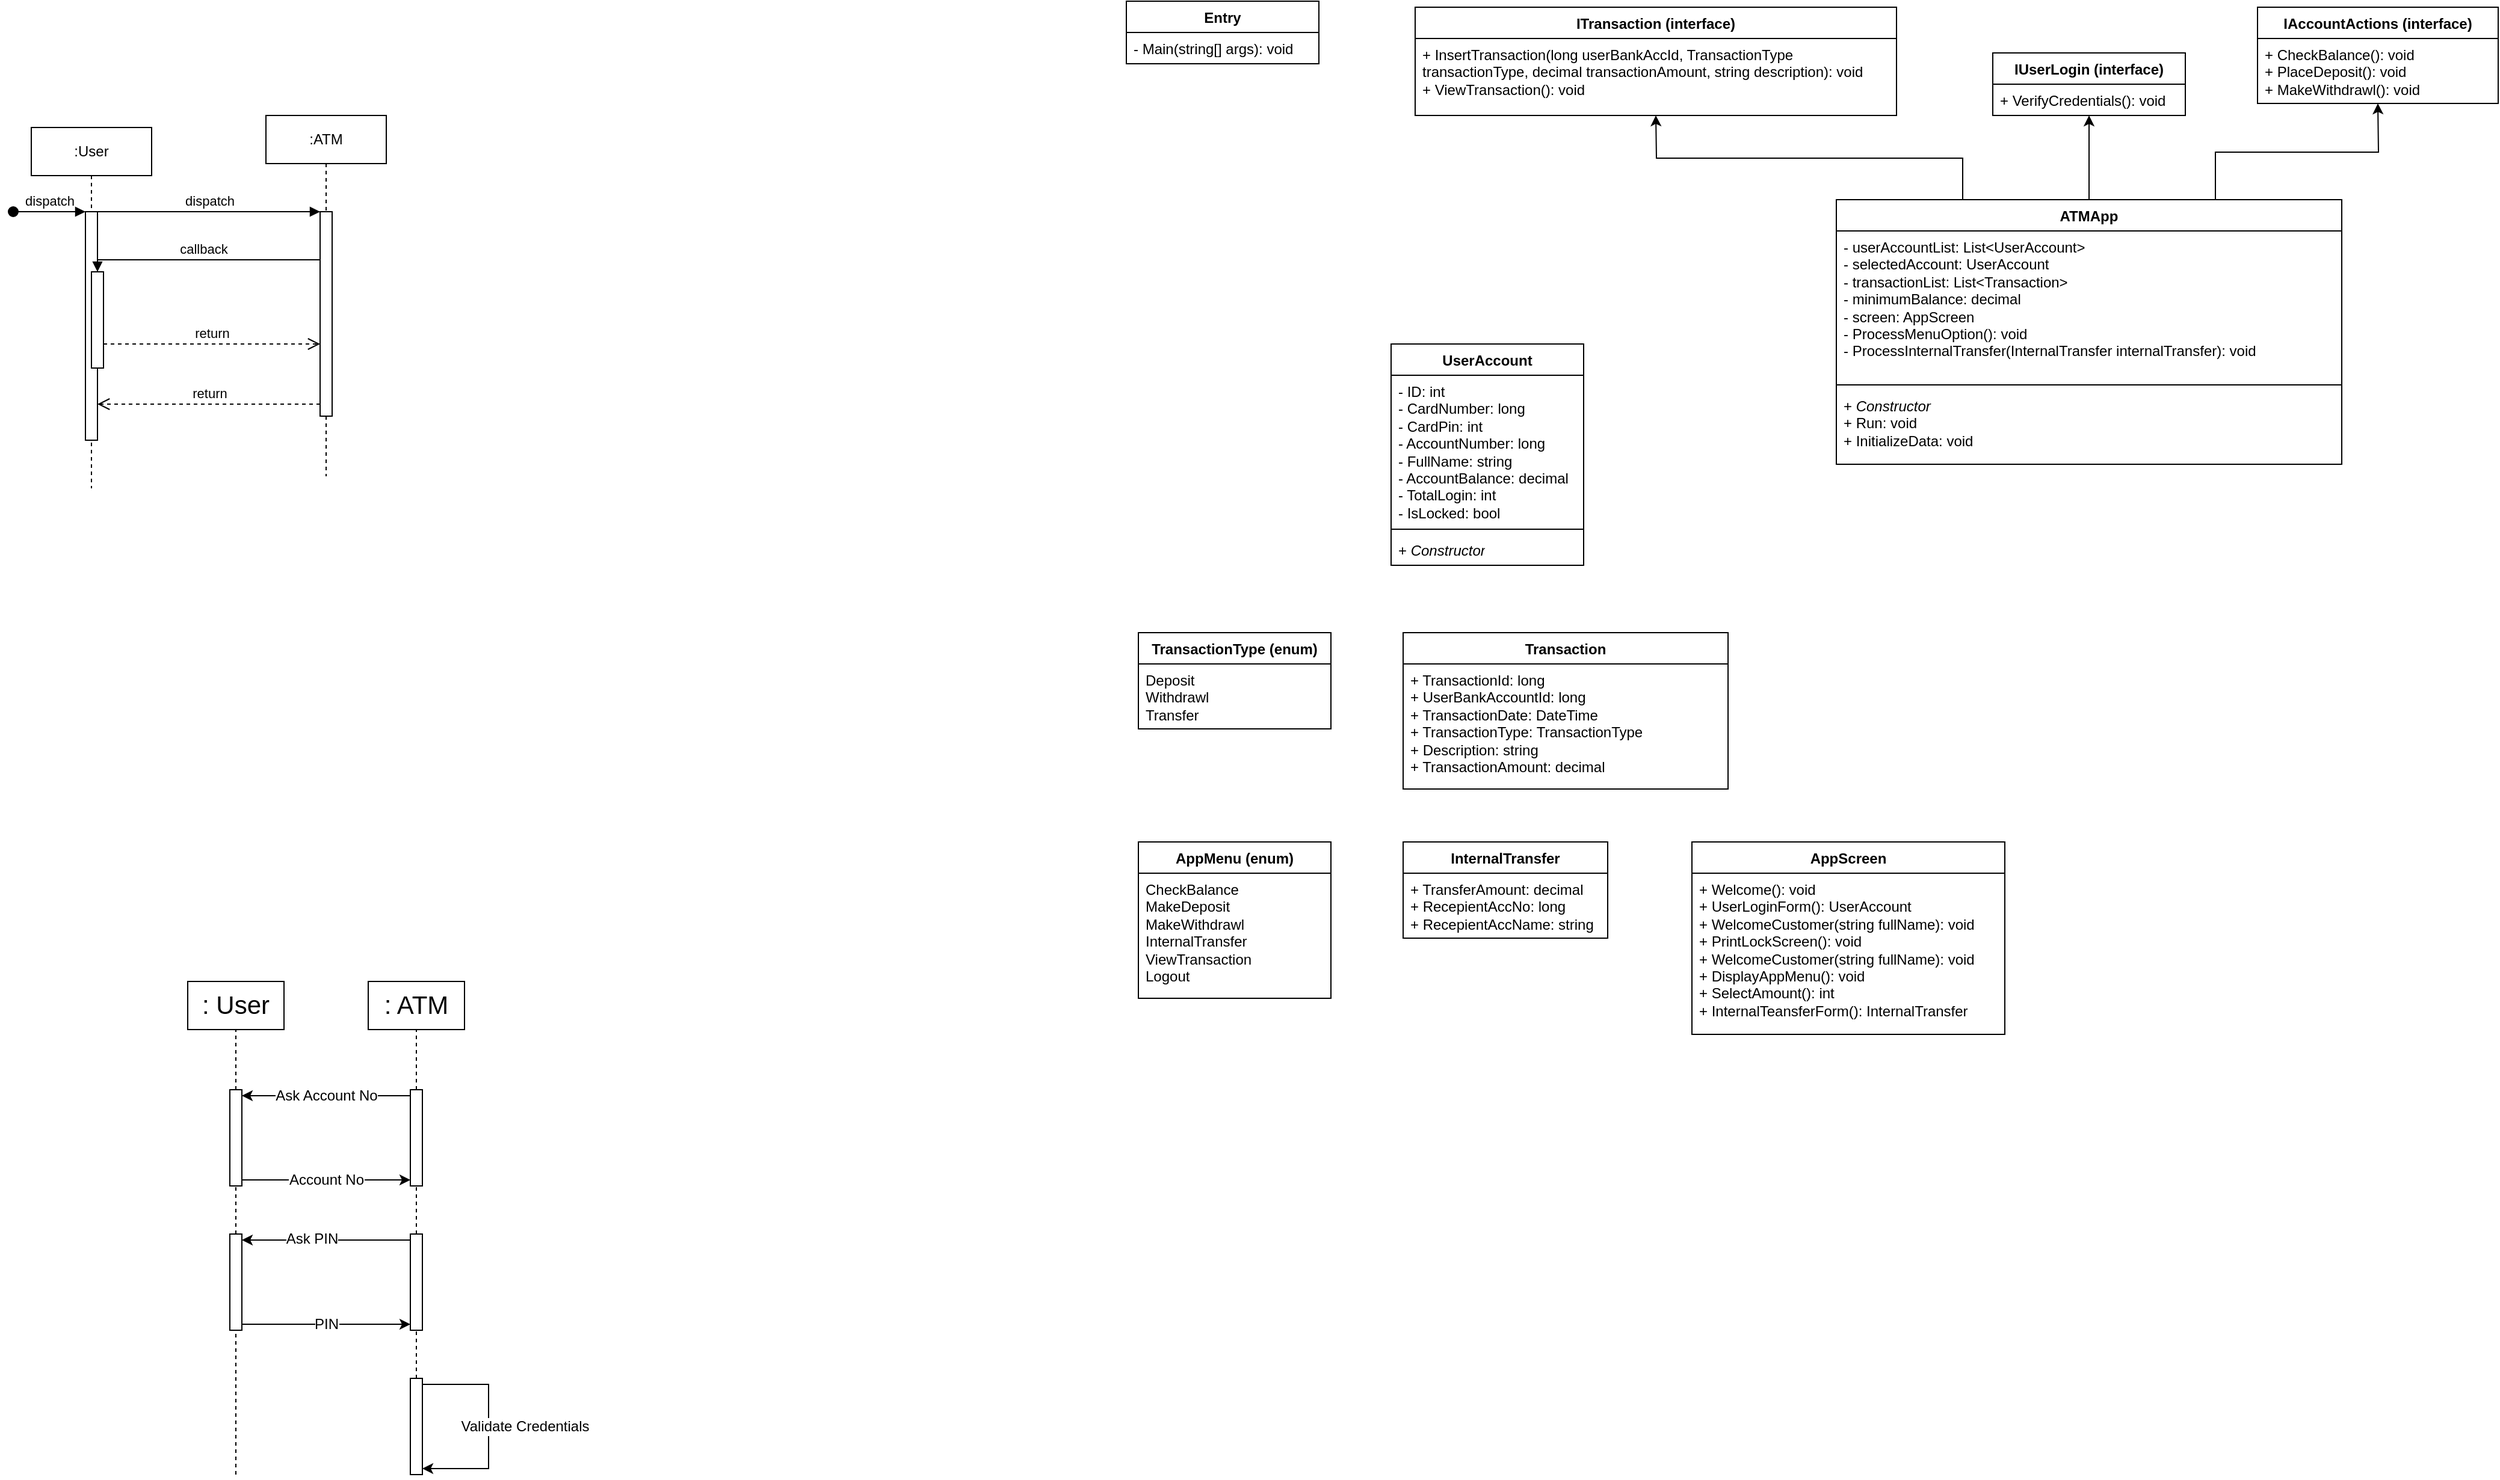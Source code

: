<mxfile version="22.1.7" type="github">
  <diagram name="Page-1" id="2YBvvXClWsGukQMizWep">
    <mxGraphModel dx="1113" dy="1832" grid="1" gridSize="10" guides="1" tooltips="1" connect="1" arrows="1" fold="1" page="1" pageScale="1" pageWidth="1920" pageHeight="1200" math="0" shadow="0">
      <root>
        <mxCell id="0" />
        <mxCell id="1" parent="0" />
        <mxCell id="aM9ryv3xv72pqoxQDRHE-1" value=":User" style="shape=umlLifeline;perimeter=lifelinePerimeter;whiteSpace=wrap;html=1;container=0;dropTarget=0;collapsible=0;recursiveResize=0;outlineConnect=0;portConstraint=eastwest;newEdgeStyle={&quot;edgeStyle&quot;:&quot;elbowEdgeStyle&quot;,&quot;elbow&quot;:&quot;vertical&quot;,&quot;curved&quot;:0,&quot;rounded&quot;:0};" parent="1" vertex="1">
          <mxGeometry x="130" y="80" width="100" height="300" as="geometry" />
        </mxCell>
        <mxCell id="aM9ryv3xv72pqoxQDRHE-2" value="" style="html=1;points=[];perimeter=orthogonalPerimeter;outlineConnect=0;targetShapes=umlLifeline;portConstraint=eastwest;newEdgeStyle={&quot;edgeStyle&quot;:&quot;elbowEdgeStyle&quot;,&quot;elbow&quot;:&quot;vertical&quot;,&quot;curved&quot;:0,&quot;rounded&quot;:0};" parent="aM9ryv3xv72pqoxQDRHE-1" vertex="1">
          <mxGeometry x="45" y="70" width="10" height="190" as="geometry" />
        </mxCell>
        <mxCell id="aM9ryv3xv72pqoxQDRHE-3" value="dispatch" style="html=1;verticalAlign=bottom;startArrow=oval;endArrow=block;startSize=8;edgeStyle=elbowEdgeStyle;elbow=vertical;curved=0;rounded=0;" parent="aM9ryv3xv72pqoxQDRHE-1" target="aM9ryv3xv72pqoxQDRHE-2" edge="1">
          <mxGeometry relative="1" as="geometry">
            <mxPoint x="-15" y="70" as="sourcePoint" />
          </mxGeometry>
        </mxCell>
        <mxCell id="aM9ryv3xv72pqoxQDRHE-4" value="" style="html=1;points=[];perimeter=orthogonalPerimeter;outlineConnect=0;targetShapes=umlLifeline;portConstraint=eastwest;newEdgeStyle={&quot;edgeStyle&quot;:&quot;elbowEdgeStyle&quot;,&quot;elbow&quot;:&quot;vertical&quot;,&quot;curved&quot;:0,&quot;rounded&quot;:0};" parent="aM9ryv3xv72pqoxQDRHE-1" vertex="1">
          <mxGeometry x="50" y="120" width="10" height="80" as="geometry" />
        </mxCell>
        <mxCell id="aM9ryv3xv72pqoxQDRHE-5" value=":ATM" style="shape=umlLifeline;perimeter=lifelinePerimeter;whiteSpace=wrap;html=1;container=0;dropTarget=0;collapsible=0;recursiveResize=0;outlineConnect=0;portConstraint=eastwest;newEdgeStyle={&quot;edgeStyle&quot;:&quot;elbowEdgeStyle&quot;,&quot;elbow&quot;:&quot;vertical&quot;,&quot;curved&quot;:0,&quot;rounded&quot;:0};" parent="1" vertex="1">
          <mxGeometry x="325" y="70" width="100" height="300" as="geometry" />
        </mxCell>
        <mxCell id="aM9ryv3xv72pqoxQDRHE-6" value="" style="html=1;points=[];perimeter=orthogonalPerimeter;outlineConnect=0;targetShapes=umlLifeline;portConstraint=eastwest;newEdgeStyle={&quot;edgeStyle&quot;:&quot;elbowEdgeStyle&quot;,&quot;elbow&quot;:&quot;vertical&quot;,&quot;curved&quot;:0,&quot;rounded&quot;:0};" parent="aM9ryv3xv72pqoxQDRHE-5" vertex="1">
          <mxGeometry x="45" y="80" width="10" height="170" as="geometry" />
        </mxCell>
        <mxCell id="aM9ryv3xv72pqoxQDRHE-7" value="dispatch" style="html=1;verticalAlign=bottom;endArrow=block;edgeStyle=elbowEdgeStyle;elbow=vertical;curved=0;rounded=0;" parent="1" source="aM9ryv3xv72pqoxQDRHE-2" target="aM9ryv3xv72pqoxQDRHE-6" edge="1">
          <mxGeometry relative="1" as="geometry">
            <mxPoint x="300" y="160" as="sourcePoint" />
            <Array as="points">
              <mxPoint x="285" y="150" />
            </Array>
          </mxGeometry>
        </mxCell>
        <mxCell id="aM9ryv3xv72pqoxQDRHE-8" value="return" style="html=1;verticalAlign=bottom;endArrow=open;dashed=1;endSize=8;edgeStyle=elbowEdgeStyle;elbow=vertical;curved=0;rounded=0;" parent="1" source="aM9ryv3xv72pqoxQDRHE-6" target="aM9ryv3xv72pqoxQDRHE-2" edge="1">
          <mxGeometry relative="1" as="geometry">
            <mxPoint x="300" y="235" as="targetPoint" />
            <Array as="points">
              <mxPoint x="295" y="310" />
            </Array>
          </mxGeometry>
        </mxCell>
        <mxCell id="aM9ryv3xv72pqoxQDRHE-9" value="callback" style="html=1;verticalAlign=bottom;endArrow=block;edgeStyle=elbowEdgeStyle;elbow=vertical;curved=0;rounded=0;" parent="1" source="aM9ryv3xv72pqoxQDRHE-6" target="aM9ryv3xv72pqoxQDRHE-4" edge="1">
          <mxGeometry relative="1" as="geometry">
            <mxPoint x="280" y="190" as="sourcePoint" />
            <Array as="points">
              <mxPoint x="295" y="190" />
            </Array>
          </mxGeometry>
        </mxCell>
        <mxCell id="aM9ryv3xv72pqoxQDRHE-10" value="return" style="html=1;verticalAlign=bottom;endArrow=open;dashed=1;endSize=8;edgeStyle=elbowEdgeStyle;elbow=vertical;curved=0;rounded=0;" parent="1" source="aM9ryv3xv72pqoxQDRHE-4" target="aM9ryv3xv72pqoxQDRHE-6" edge="1">
          <mxGeometry relative="1" as="geometry">
            <mxPoint x="280" y="265" as="targetPoint" />
            <Array as="points">
              <mxPoint x="285" y="260" />
            </Array>
          </mxGeometry>
        </mxCell>
        <mxCell id="U57fq8wvgd2mhxvVPJDV-18" value="TransactionType (enum)" style="swimlane;fontStyle=1;align=center;verticalAlign=top;childLayout=stackLayout;horizontal=1;startSize=26;horizontalStack=0;resizeParent=1;resizeParentMax=0;resizeLast=0;collapsible=1;marginBottom=0;whiteSpace=wrap;html=1;strokeColor=default;spacingLeft=4;spacingRight=4;fontFamily=Helvetica;fontSize=12;fontColor=default;fillColor=none;gradientColor=none;" parent="1" vertex="1">
          <mxGeometry x="1050" y="500" width="160" height="80" as="geometry" />
        </mxCell>
        <mxCell id="U57fq8wvgd2mhxvVPJDV-19" value="Deposit&lt;br&gt;Withdrawl&lt;br&gt;Transfer" style="text;strokeColor=none;fillColor=none;align=left;verticalAlign=top;spacingLeft=4;spacingRight=4;overflow=hidden;rotatable=0;points=[[0,0.5],[1,0.5]];portConstraint=eastwest;whiteSpace=wrap;html=1;fontSize=12;fontFamily=Helvetica;fontColor=default;" parent="U57fq8wvgd2mhxvVPJDV-18" vertex="1">
          <mxGeometry y="26" width="160" height="54" as="geometry" />
        </mxCell>
        <mxCell id="U57fq8wvgd2mhxvVPJDV-22" value="Transaction" style="swimlane;fontStyle=1;align=center;verticalAlign=top;childLayout=stackLayout;horizontal=1;startSize=26;horizontalStack=0;resizeParent=1;resizeParentMax=0;resizeLast=0;collapsible=1;marginBottom=0;whiteSpace=wrap;html=1;strokeColor=default;spacingLeft=4;spacingRight=4;fontFamily=Helvetica;fontSize=12;fontColor=default;fillColor=none;gradientColor=none;" parent="1" vertex="1">
          <mxGeometry x="1270" y="500" width="270" height="130" as="geometry" />
        </mxCell>
        <mxCell id="U57fq8wvgd2mhxvVPJDV-23" value="+ TransactionId: long&lt;br&gt;+ UserBankAccountId: long&lt;br&gt;+ TransactionDate: DateTime&lt;br&gt;+ TransactionType: TransactionType&lt;br&gt;+ Description: string&lt;br&gt;+ TransactionAmount: decimal" style="text;strokeColor=none;fillColor=none;align=left;verticalAlign=top;spacingLeft=4;spacingRight=4;overflow=hidden;rotatable=0;points=[[0,0.5],[1,0.5]];portConstraint=eastwest;whiteSpace=wrap;html=1;fontSize=12;fontFamily=Helvetica;fontColor=default;" parent="U57fq8wvgd2mhxvVPJDV-22" vertex="1">
          <mxGeometry y="26" width="270" height="104" as="geometry" />
        </mxCell>
        <mxCell id="U57fq8wvgd2mhxvVPJDV-26" value="IUserLogin (interface)" style="swimlane;fontStyle=1;align=center;verticalAlign=top;childLayout=stackLayout;horizontal=1;startSize=26;horizontalStack=0;resizeParent=1;resizeParentMax=0;resizeLast=0;collapsible=1;marginBottom=0;whiteSpace=wrap;html=1;strokeColor=default;spacingLeft=4;spacingRight=4;fontFamily=Helvetica;fontSize=12;fontColor=default;fillColor=none;gradientColor=none;" parent="1" vertex="1">
          <mxGeometry x="1760" y="18" width="160" height="52" as="geometry" />
        </mxCell>
        <mxCell id="U57fq8wvgd2mhxvVPJDV-27" value="+ VerifyCredentials(): void" style="text;strokeColor=none;fillColor=none;align=left;verticalAlign=top;spacingLeft=4;spacingRight=4;overflow=hidden;rotatable=0;points=[[0,0.5],[1,0.5]];portConstraint=eastwest;whiteSpace=wrap;html=1;fontSize=12;fontFamily=Helvetica;fontColor=default;" parent="U57fq8wvgd2mhxvVPJDV-26" vertex="1">
          <mxGeometry y="26" width="160" height="26" as="geometry" />
        </mxCell>
        <mxCell id="U57fq8wvgd2mhxvVPJDV-30" value="IAccountActions (interface)" style="swimlane;fontStyle=1;align=center;verticalAlign=top;childLayout=stackLayout;horizontal=1;startSize=26;horizontalStack=0;resizeParent=1;resizeParentMax=0;resizeLast=0;collapsible=1;marginBottom=0;whiteSpace=wrap;html=1;strokeColor=default;spacingLeft=4;spacingRight=4;fontFamily=Helvetica;fontSize=12;fontColor=default;fillColor=none;gradientColor=none;" parent="1" vertex="1">
          <mxGeometry x="1980" y="-20" width="200" height="80" as="geometry" />
        </mxCell>
        <mxCell id="U57fq8wvgd2mhxvVPJDV-31" value="+ CheckBalance(): void&lt;br&gt;+ PlaceDeposit(): void&lt;br&gt;+ MakeWithdrawl(): void" style="text;strokeColor=none;fillColor=none;align=left;verticalAlign=top;spacingLeft=4;spacingRight=4;overflow=hidden;rotatable=0;points=[[0,0.5],[1,0.5]];portConstraint=eastwest;whiteSpace=wrap;html=1;fontSize=12;fontFamily=Helvetica;fontColor=default;" parent="U57fq8wvgd2mhxvVPJDV-30" vertex="1">
          <mxGeometry y="26" width="200" height="54" as="geometry" />
        </mxCell>
        <mxCell id="U57fq8wvgd2mhxvVPJDV-34" value="ITransaction (interface)" style="swimlane;fontStyle=1;align=center;verticalAlign=top;childLayout=stackLayout;horizontal=1;startSize=26;horizontalStack=0;resizeParent=1;resizeParentMax=0;resizeLast=0;collapsible=1;marginBottom=0;whiteSpace=wrap;html=1;strokeColor=default;spacingLeft=4;spacingRight=4;fontFamily=Helvetica;fontSize=12;fontColor=default;fillColor=none;gradientColor=none;" parent="1" vertex="1">
          <mxGeometry x="1280" y="-20" width="400" height="90" as="geometry" />
        </mxCell>
        <mxCell id="U57fq8wvgd2mhxvVPJDV-35" value="+ InsertTransaction(long userBankAccId, TransactionType transactionType, decimal transactionAmount, string description): void&lt;br&gt;+ ViewTransaction(): void" style="text;strokeColor=none;fillColor=none;align=left;verticalAlign=top;spacingLeft=4;spacingRight=4;overflow=hidden;rotatable=0;points=[[0,0.5],[1,0.5]];portConstraint=eastwest;whiteSpace=wrap;html=1;fontSize=12;fontFamily=Helvetica;fontColor=default;" parent="U57fq8wvgd2mhxvVPJDV-34" vertex="1">
          <mxGeometry y="26" width="400" height="64" as="geometry" />
        </mxCell>
        <mxCell id="U57fq8wvgd2mhxvVPJDV-38" value="AppMenu (enum)" style="swimlane;fontStyle=1;align=center;verticalAlign=top;childLayout=stackLayout;horizontal=1;startSize=26;horizontalStack=0;resizeParent=1;resizeParentMax=0;resizeLast=0;collapsible=1;marginBottom=0;whiteSpace=wrap;html=1;strokeColor=default;spacingLeft=4;spacingRight=4;fontFamily=Helvetica;fontSize=12;fontColor=default;fillColor=none;gradientColor=none;" parent="1" vertex="1">
          <mxGeometry x="1050" y="674" width="160" height="130" as="geometry" />
        </mxCell>
        <mxCell id="U57fq8wvgd2mhxvVPJDV-39" value="CheckBalance&lt;br&gt;MakeDeposit&lt;br&gt;MakeWithdrawl&lt;br&gt;InternalTransfer&lt;br&gt;ViewTransaction&lt;br&gt;Logout" style="text;strokeColor=none;fillColor=none;align=left;verticalAlign=top;spacingLeft=4;spacingRight=4;overflow=hidden;rotatable=0;points=[[0,0.5],[1,0.5]];portConstraint=eastwest;whiteSpace=wrap;html=1;fontSize=12;fontFamily=Helvetica;fontColor=default;" parent="U57fq8wvgd2mhxvVPJDV-38" vertex="1">
          <mxGeometry y="26" width="160" height="104" as="geometry" />
        </mxCell>
        <mxCell id="U57fq8wvgd2mhxvVPJDV-42" value="InternalTransfer" style="swimlane;fontStyle=1;align=center;verticalAlign=top;childLayout=stackLayout;horizontal=1;startSize=26;horizontalStack=0;resizeParent=1;resizeParentMax=0;resizeLast=0;collapsible=1;marginBottom=0;whiteSpace=wrap;html=1;strokeColor=default;spacingLeft=4;spacingRight=4;fontFamily=Helvetica;fontSize=12;fontColor=default;fillColor=none;gradientColor=none;" parent="1" vertex="1">
          <mxGeometry x="1270" y="674" width="170" height="80" as="geometry" />
        </mxCell>
        <mxCell id="U57fq8wvgd2mhxvVPJDV-43" value="+ TransferAmount: decimal&lt;br&gt;+ RecepientAccNo: long&lt;br&gt;+ RecepientAccName: string" style="text;strokeColor=none;fillColor=none;align=left;verticalAlign=top;spacingLeft=4;spacingRight=4;overflow=hidden;rotatable=0;points=[[0,0.5],[1,0.5]];portConstraint=eastwest;whiteSpace=wrap;html=1;fontSize=12;fontFamily=Helvetica;fontColor=default;" parent="U57fq8wvgd2mhxvVPJDV-42" vertex="1">
          <mxGeometry y="26" width="170" height="54" as="geometry" />
        </mxCell>
        <mxCell id="U57fq8wvgd2mhxvVPJDV-46" value="AppScreen" style="swimlane;fontStyle=1;align=center;verticalAlign=top;childLayout=stackLayout;horizontal=1;startSize=26;horizontalStack=0;resizeParent=1;resizeParentMax=0;resizeLast=0;collapsible=1;marginBottom=0;whiteSpace=wrap;html=1;strokeColor=default;spacingLeft=4;spacingRight=4;fontFamily=Helvetica;fontSize=12;fontColor=default;fillColor=none;gradientColor=none;" parent="1" vertex="1">
          <mxGeometry x="1510" y="674" width="260" height="160" as="geometry" />
        </mxCell>
        <mxCell id="U57fq8wvgd2mhxvVPJDV-47" value="+ Welcome(): void&lt;br&gt;+ UserLoginForm(): UserAccount&lt;br&gt;+ WelcomeCustomer(string fullName): void&lt;br&gt;+ PrintLockScreen(): void&lt;br&gt;+ WelcomeCustomer(string fullName): void&lt;br&gt;+ DisplayAppMenu(): void&lt;br&gt;+ SelectAmount(): int&lt;br&gt;+ InternalTeansferForm(): InternalTransfer" style="text;strokeColor=none;fillColor=none;align=left;verticalAlign=top;spacingLeft=4;spacingRight=4;overflow=hidden;rotatable=0;points=[[0,0.5],[1,0.5]];portConstraint=eastwest;whiteSpace=wrap;html=1;fontSize=12;fontFamily=Helvetica;fontColor=default;" parent="U57fq8wvgd2mhxvVPJDV-46" vertex="1">
          <mxGeometry y="26" width="260" height="134" as="geometry" />
        </mxCell>
        <mxCell id="cAK2Y89clwcvveKw1akg-13" style="edgeStyle=orthogonalEdgeStyle;rounded=0;orthogonalLoop=1;jettySize=auto;html=1;exitX=0.25;exitY=0;exitDx=0;exitDy=0;fontFamily=Helvetica;fontSize=12;fontColor=default;" edge="1" parent="1" source="U57fq8wvgd2mhxvVPJDV-50">
          <mxGeometry relative="1" as="geometry">
            <mxPoint x="1480" y="70" as="targetPoint" />
          </mxGeometry>
        </mxCell>
        <mxCell id="cAK2Y89clwcvveKw1akg-14" style="edgeStyle=orthogonalEdgeStyle;rounded=0;orthogonalLoop=1;jettySize=auto;html=1;fontFamily=Helvetica;fontSize=12;fontColor=default;" edge="1" parent="1" source="U57fq8wvgd2mhxvVPJDV-50">
          <mxGeometry relative="1" as="geometry">
            <mxPoint x="1840" y="70" as="targetPoint" />
          </mxGeometry>
        </mxCell>
        <mxCell id="cAK2Y89clwcvveKw1akg-15" style="edgeStyle=orthogonalEdgeStyle;rounded=0;orthogonalLoop=1;jettySize=auto;html=1;exitX=0.75;exitY=0;exitDx=0;exitDy=0;fontFamily=Helvetica;fontSize=12;fontColor=default;" edge="1" parent="1" source="U57fq8wvgd2mhxvVPJDV-50">
          <mxGeometry relative="1" as="geometry">
            <mxPoint x="2080" y="60" as="targetPoint" />
          </mxGeometry>
        </mxCell>
        <mxCell id="U57fq8wvgd2mhxvVPJDV-50" value="ATMApp" style="swimlane;fontStyle=1;align=center;verticalAlign=top;childLayout=stackLayout;horizontal=1;startSize=26;horizontalStack=0;resizeParent=1;resizeParentMax=0;resizeLast=0;collapsible=1;marginBottom=0;whiteSpace=wrap;html=1;strokeColor=default;spacingLeft=4;spacingRight=4;fontFamily=Helvetica;fontSize=12;fontColor=default;fillColor=none;gradientColor=none;" parent="1" vertex="1">
          <mxGeometry x="1630" y="140" width="420" height="220" as="geometry" />
        </mxCell>
        <mxCell id="U57fq8wvgd2mhxvVPJDV-51" value="- userAccountList: List&amp;lt;UserAccount&amp;gt;&lt;br&gt;- selectedAccount: UserAccount&lt;br&gt;- transactionList: List&amp;lt;Transaction&amp;gt;&lt;br&gt;- minimumBalance: decimal&lt;br&gt;- screen: AppScreen&lt;br&gt;- ProcessMenuOption(): void&lt;br&gt;- ProcessInternalTransfer(InternalTransfer internalTransfer): void" style="text;strokeColor=none;fillColor=none;align=left;verticalAlign=top;spacingLeft=4;spacingRight=4;overflow=hidden;rotatable=0;points=[[0,0.5],[1,0.5]];portConstraint=eastwest;whiteSpace=wrap;html=1;fontSize=12;fontFamily=Helvetica;fontColor=default;" parent="U57fq8wvgd2mhxvVPJDV-50" vertex="1">
          <mxGeometry y="26" width="420" height="124" as="geometry" />
        </mxCell>
        <mxCell id="U57fq8wvgd2mhxvVPJDV-52" value="" style="line;strokeWidth=1;fillColor=none;align=left;verticalAlign=middle;spacingTop=-1;spacingLeft=3;spacingRight=3;rotatable=0;labelPosition=right;points=[];portConstraint=eastwest;strokeColor=inherit;fontFamily=Helvetica;fontSize=12;fontColor=default;html=1;" parent="U57fq8wvgd2mhxvVPJDV-50" vertex="1">
          <mxGeometry y="150" width="420" height="8" as="geometry" />
        </mxCell>
        <mxCell id="U57fq8wvgd2mhxvVPJDV-53" value="+ &lt;i&gt;Constructor&lt;br&gt;&lt;/i&gt;+ Run: void&lt;br&gt;+ InitializeData: void&lt;br&gt;&lt;br&gt;" style="text;strokeColor=none;fillColor=none;align=left;verticalAlign=top;spacingLeft=4;spacingRight=4;overflow=hidden;rotatable=0;points=[[0,0.5],[1,0.5]];portConstraint=eastwest;whiteSpace=wrap;html=1;fontSize=12;fontFamily=Helvetica;fontColor=default;" parent="U57fq8wvgd2mhxvVPJDV-50" vertex="1">
          <mxGeometry y="158" width="420" height="62" as="geometry" />
        </mxCell>
        <mxCell id="cAK2Y89clwcvveKw1akg-4" value="Entry" style="swimlane;fontStyle=1;align=center;verticalAlign=top;childLayout=stackLayout;horizontal=1;startSize=26;horizontalStack=0;resizeParent=1;resizeParentMax=0;resizeLast=0;collapsible=1;marginBottom=0;whiteSpace=wrap;html=1;strokeColor=default;spacingLeft=4;spacingRight=4;fontFamily=Helvetica;fontSize=12;fontColor=default;fillColor=none;gradientColor=none;" vertex="1" parent="1">
          <mxGeometry x="1040" y="-25" width="160" height="52" as="geometry" />
        </mxCell>
        <mxCell id="cAK2Y89clwcvveKw1akg-5" value="- Main(string[] args): void" style="text;strokeColor=none;fillColor=none;align=left;verticalAlign=top;spacingLeft=4;spacingRight=4;overflow=hidden;rotatable=0;points=[[0,0.5],[1,0.5]];portConstraint=eastwest;whiteSpace=wrap;html=1;fontSize=12;fontFamily=Helvetica;fontColor=default;" vertex="1" parent="cAK2Y89clwcvveKw1akg-4">
          <mxGeometry y="26" width="160" height="26" as="geometry" />
        </mxCell>
        <mxCell id="cAK2Y89clwcvveKw1akg-8" value="UserAccount" style="swimlane;fontStyle=1;align=center;verticalAlign=top;childLayout=stackLayout;horizontal=1;startSize=26;horizontalStack=0;resizeParent=1;resizeParentMax=0;resizeLast=0;collapsible=1;marginBottom=0;whiteSpace=wrap;html=1;strokeColor=default;spacingLeft=4;spacingRight=4;fontFamily=Helvetica;fontSize=12;fontColor=default;fillColor=none;gradientColor=none;" vertex="1" parent="1">
          <mxGeometry x="1260" y="260" width="160" height="184" as="geometry" />
        </mxCell>
        <mxCell id="cAK2Y89clwcvveKw1akg-9" value="- ID: int&lt;br data-darkreader-inline-border=&quot;&quot; style=&quot;border-color: var(--darkreader-border--border-color); --darkreader-inline-border: var(--darkreader-border--darkreader-border--border-color);&quot;&gt;- CardNumber: long&lt;br data-darkreader-inline-border=&quot;&quot; style=&quot;border-color: var(--darkreader-border--border-color); --darkreader-inline-border: var(--darkreader-border--darkreader-border--border-color);&quot;&gt;- CardPin: int&lt;br data-darkreader-inline-border=&quot;&quot; style=&quot;border-color: var(--darkreader-border--border-color); --darkreader-inline-border: var(--darkreader-border--darkreader-border--border-color);&quot;&gt;- AccountNumber: long&lt;br data-darkreader-inline-border=&quot;&quot; style=&quot;border-color: var(--darkreader-border--border-color); --darkreader-inline-border: var(--darkreader-border--darkreader-border--border-color);&quot;&gt;- FullName: string&lt;br data-darkreader-inline-border=&quot;&quot; style=&quot;border-color: var(--darkreader-border--border-color); --darkreader-inline-border: var(--darkreader-border--darkreader-border--border-color);&quot;&gt;- AccountBalance: decimal&lt;br data-darkreader-inline-border=&quot;&quot; style=&quot;border-color: var(--darkreader-border--border-color); --darkreader-inline-border: var(--darkreader-border--darkreader-border--border-color);&quot;&gt;- TotalLogin: int&lt;br data-darkreader-inline-border=&quot;&quot; style=&quot;border-color: var(--darkreader-border--border-color); --darkreader-inline-border: var(--darkreader-border--darkreader-border--border-color);&quot;&gt;- IsLocked: bool" style="text;strokeColor=none;fillColor=none;align=left;verticalAlign=top;spacingLeft=4;spacingRight=4;overflow=hidden;rotatable=0;points=[[0,0.5],[1,0.5]];portConstraint=eastwest;whiteSpace=wrap;html=1;fontSize=12;fontFamily=Helvetica;fontColor=default;" vertex="1" parent="cAK2Y89clwcvveKw1akg-8">
          <mxGeometry y="26" width="160" height="124" as="geometry" />
        </mxCell>
        <mxCell id="cAK2Y89clwcvveKw1akg-10" value="" style="line;strokeWidth=1;fillColor=none;align=left;verticalAlign=middle;spacingTop=-1;spacingLeft=3;spacingRight=3;rotatable=0;labelPosition=right;points=[];portConstraint=eastwest;strokeColor=inherit;fontFamily=Helvetica;fontSize=12;fontColor=default;html=1;" vertex="1" parent="cAK2Y89clwcvveKw1akg-8">
          <mxGeometry y="150" width="160" height="8" as="geometry" />
        </mxCell>
        <mxCell id="cAK2Y89clwcvveKw1akg-11" value="+ &lt;i&gt;Constructor&lt;/i&gt;" style="text;strokeColor=none;fillColor=none;align=left;verticalAlign=top;spacingLeft=4;spacingRight=4;overflow=hidden;rotatable=0;points=[[0,0.5],[1,0.5]];portConstraint=eastwest;whiteSpace=wrap;html=1;fontSize=12;fontFamily=Helvetica;fontColor=default;" vertex="1" parent="cAK2Y89clwcvveKw1akg-8">
          <mxGeometry y="158" width="160" height="26" as="geometry" />
        </mxCell>
        <mxCell id="cAK2Y89clwcvveKw1akg-18" value="" style="endArrow=none;dashed=1;html=1;rounded=0;fontFamily=Helvetica;fontSize=12;fontColor=default;entryX=0.5;entryY=1;entryDx=0;entryDy=0;" edge="1" parent="1" target="cAK2Y89clwcvveKw1akg-22">
          <mxGeometry width="50" height="50" relative="1" as="geometry">
            <mxPoint x="300" y="880" as="sourcePoint" />
            <mxPoint x="254.5" y="840" as="targetPoint" />
          </mxGeometry>
        </mxCell>
        <mxCell id="cAK2Y89clwcvveKw1akg-22" value=": User" style="rounded=0;whiteSpace=wrap;html=1;strokeColor=default;align=center;verticalAlign=top;spacingLeft=4;spacingRight=4;fontFamily=Helvetica;fontSize=21;fontColor=default;fillColor=none;gradientColor=none;" vertex="1" parent="1">
          <mxGeometry x="260" y="790" width="80" height="40" as="geometry" />
        </mxCell>
        <mxCell id="cAK2Y89clwcvveKw1akg-23" value=": ATM" style="rounded=0;whiteSpace=wrap;html=1;strokeColor=default;align=center;verticalAlign=top;spacingLeft=4;spacingRight=4;fontFamily=Helvetica;fontSize=21;fontColor=default;fillColor=none;gradientColor=none;" vertex="1" parent="1">
          <mxGeometry x="410" y="790" width="80" height="40" as="geometry" />
        </mxCell>
        <mxCell id="cAK2Y89clwcvveKw1akg-24" value="" style="endArrow=none;dashed=1;html=1;rounded=0;fontFamily=Helvetica;fontSize=12;fontColor=default;entryX=0.5;entryY=1;entryDx=0;entryDy=0;" edge="1" parent="1" target="cAK2Y89clwcvveKw1akg-23">
          <mxGeometry width="50" height="50" relative="1" as="geometry">
            <mxPoint x="450" y="880" as="sourcePoint" />
            <mxPoint x="310" y="840" as="targetPoint" />
          </mxGeometry>
        </mxCell>
        <mxCell id="cAK2Y89clwcvveKw1akg-25" value="" style="html=1;points=[[0,0,0,0,5],[0,1,0,0,-5],[1,0,0,0,5],[1,1,0,0,-5]];perimeter=orthogonalPerimeter;outlineConnect=0;targetShapes=umlLifeline;portConstraint=eastwest;newEdgeStyle={&quot;curved&quot;:0,&quot;rounded&quot;:0};strokeColor=default;align=left;verticalAlign=top;spacingLeft=4;spacingRight=4;fontFamily=Helvetica;fontSize=12;fontColor=default;fillColor=none;gradientColor=none;" vertex="1" parent="1">
          <mxGeometry x="445" y="880" width="10" height="80" as="geometry" />
        </mxCell>
        <mxCell id="cAK2Y89clwcvveKw1akg-27" value="" style="html=1;points=[[0,0,0,0,5],[0,1,0,0,-5],[1,0,0,0,5],[1,1,0,0,-5]];perimeter=orthogonalPerimeter;outlineConnect=0;targetShapes=umlLifeline;portConstraint=eastwest;newEdgeStyle={&quot;curved&quot;:0,&quot;rounded&quot;:0};strokeColor=default;align=left;verticalAlign=top;spacingLeft=4;spacingRight=4;fontFamily=Helvetica;fontSize=12;fontColor=default;fillColor=none;gradientColor=none;" vertex="1" parent="1">
          <mxGeometry x="295" y="880" width="10" height="80" as="geometry" />
        </mxCell>
        <mxCell id="cAK2Y89clwcvveKw1akg-29" value="Account No" style="edgeStyle=orthogonalEdgeStyle;rounded=0;orthogonalLoop=1;jettySize=auto;html=1;curved=0;exitX=1;exitY=1;exitDx=0;exitDy=-5;exitPerimeter=0;entryX=0;entryY=1;entryDx=0;entryDy=-5;entryPerimeter=0;fontFamily=Helvetica;fontSize=12;fontColor=default;" edge="1" parent="1" source="cAK2Y89clwcvveKw1akg-27" target="cAK2Y89clwcvveKw1akg-25">
          <mxGeometry relative="1" as="geometry" />
        </mxCell>
        <mxCell id="cAK2Y89clwcvveKw1akg-30" value="Ask Account No" style="edgeStyle=orthogonalEdgeStyle;rounded=0;orthogonalLoop=1;jettySize=auto;html=1;curved=0;exitX=0;exitY=0;exitDx=0;exitDy=5;exitPerimeter=0;entryX=1;entryY=0;entryDx=0;entryDy=5;entryPerimeter=0;fontFamily=Helvetica;fontSize=12;fontColor=default;" edge="1" parent="1" source="cAK2Y89clwcvveKw1akg-25" target="cAK2Y89clwcvveKw1akg-27">
          <mxGeometry relative="1" as="geometry" />
        </mxCell>
        <mxCell id="cAK2Y89clwcvveKw1akg-32" value="" style="endArrow=none;dashed=1;html=1;rounded=0;fontFamily=Helvetica;fontSize=12;fontColor=default;" edge="1" parent="1" target="cAK2Y89clwcvveKw1akg-27">
          <mxGeometry width="50" height="50" relative="1" as="geometry">
            <mxPoint x="300" y="1000" as="sourcePoint" />
            <mxPoint x="630" y="1060" as="targetPoint" />
          </mxGeometry>
        </mxCell>
        <mxCell id="cAK2Y89clwcvveKw1akg-33" value="" style="endArrow=none;dashed=1;html=1;rounded=0;fontFamily=Helvetica;fontSize=12;fontColor=default;" edge="1" parent="1" target="cAK2Y89clwcvveKw1akg-25">
          <mxGeometry width="50" height="50" relative="1" as="geometry">
            <mxPoint x="450" y="1000" as="sourcePoint" />
            <mxPoint x="310" y="970" as="targetPoint" />
          </mxGeometry>
        </mxCell>
        <mxCell id="cAK2Y89clwcvveKw1akg-34" value="" style="html=1;points=[[0,0,0,0,5],[0,1,0,0,-5],[1,0,0,0,5],[1,1,0,0,-5]];perimeter=orthogonalPerimeter;outlineConnect=0;targetShapes=umlLifeline;portConstraint=eastwest;newEdgeStyle={&quot;curved&quot;:0,&quot;rounded&quot;:0};strokeColor=default;align=left;verticalAlign=top;spacingLeft=4;spacingRight=4;fontFamily=Helvetica;fontSize=12;fontColor=default;fillColor=none;gradientColor=none;" vertex="1" parent="1">
          <mxGeometry x="295" y="1000" width="10" height="80" as="geometry" />
        </mxCell>
        <mxCell id="cAK2Y89clwcvveKw1akg-35" value="" style="html=1;points=[[0,0,0,0,5],[0,1,0,0,-5],[1,0,0,0,5],[1,1,0,0,-5]];perimeter=orthogonalPerimeter;outlineConnect=0;targetShapes=umlLifeline;portConstraint=eastwest;newEdgeStyle={&quot;curved&quot;:0,&quot;rounded&quot;:0};strokeColor=default;align=left;verticalAlign=top;spacingLeft=4;spacingRight=4;fontFamily=Helvetica;fontSize=12;fontColor=default;fillColor=none;gradientColor=none;" vertex="1" parent="1">
          <mxGeometry x="445" y="1000" width="10" height="80" as="geometry" />
        </mxCell>
        <mxCell id="cAK2Y89clwcvveKw1akg-36" style="edgeStyle=orthogonalEdgeStyle;rounded=0;orthogonalLoop=1;jettySize=auto;html=1;curved=0;exitX=0;exitY=0;exitDx=0;exitDy=5;exitPerimeter=0;entryX=1;entryY=0;entryDx=0;entryDy=5;entryPerimeter=0;fontFamily=Helvetica;fontSize=12;fontColor=default;" edge="1" parent="1" source="cAK2Y89clwcvveKw1akg-35" target="cAK2Y89clwcvveKw1akg-34">
          <mxGeometry relative="1" as="geometry" />
        </mxCell>
        <mxCell id="cAK2Y89clwcvveKw1akg-37" value="Ask PIN" style="edgeLabel;html=1;align=center;verticalAlign=middle;resizable=0;points=[];fontSize=12;fontFamily=Helvetica;fontColor=default;" vertex="1" connectable="0" parent="cAK2Y89clwcvveKw1akg-36">
          <mxGeometry x="0.177" y="-1" relative="1" as="geometry">
            <mxPoint as="offset" />
          </mxGeometry>
        </mxCell>
        <mxCell id="cAK2Y89clwcvveKw1akg-38" value="PIN" style="edgeStyle=orthogonalEdgeStyle;rounded=0;orthogonalLoop=1;jettySize=auto;html=1;curved=0;exitX=1;exitY=1;exitDx=0;exitDy=-5;exitPerimeter=0;entryX=0;entryY=1;entryDx=0;entryDy=-5;entryPerimeter=0;fontFamily=Helvetica;fontSize=12;fontColor=default;" edge="1" parent="1" source="cAK2Y89clwcvveKw1akg-34" target="cAK2Y89clwcvveKw1akg-35">
          <mxGeometry relative="1" as="geometry" />
        </mxCell>
        <mxCell id="cAK2Y89clwcvveKw1akg-39" value="" style="endArrow=none;dashed=1;html=1;rounded=0;fontFamily=Helvetica;fontSize=12;fontColor=default;" edge="1" parent="1" target="cAK2Y89clwcvveKw1akg-34">
          <mxGeometry width="50" height="50" relative="1" as="geometry">
            <mxPoint x="300" y="1200" as="sourcePoint" />
            <mxPoint x="320" y="1110" as="targetPoint" />
          </mxGeometry>
        </mxCell>
        <mxCell id="cAK2Y89clwcvveKw1akg-40" value="" style="endArrow=none;dashed=1;html=1;rounded=0;fontFamily=Helvetica;fontSize=12;fontColor=default;" edge="1" parent="1" target="cAK2Y89clwcvveKw1akg-35">
          <mxGeometry width="50" height="50" relative="1" as="geometry">
            <mxPoint x="450" y="1120" as="sourcePoint" />
            <mxPoint x="530" y="1110" as="targetPoint" />
          </mxGeometry>
        </mxCell>
        <mxCell id="cAK2Y89clwcvveKw1akg-41" value="" style="html=1;points=[[0,0,0,0,5],[0,1,0,0,-5],[1,0,0,0,5],[1,1,0,0,-5]];perimeter=orthogonalPerimeter;outlineConnect=0;targetShapes=umlLifeline;portConstraint=eastwest;newEdgeStyle={&quot;curved&quot;:0,&quot;rounded&quot;:0};strokeColor=default;align=left;verticalAlign=top;spacingLeft=4;spacingRight=4;fontFamily=Helvetica;fontSize=12;fontColor=default;fillColor=none;gradientColor=none;" vertex="1" parent="1">
          <mxGeometry x="445" y="1120" width="10" height="80" as="geometry" />
        </mxCell>
        <mxCell id="cAK2Y89clwcvveKw1akg-44" value="Validate Credentials" style="edgeStyle=orthogonalEdgeStyle;rounded=0;orthogonalLoop=1;jettySize=auto;html=1;curved=0;exitX=1;exitY=0;exitDx=0;exitDy=5;exitPerimeter=0;entryX=1;entryY=1;entryDx=0;entryDy=-5;entryPerimeter=0;fontFamily=Helvetica;fontSize=12;fontColor=default;" edge="1" parent="1" source="cAK2Y89clwcvveKw1akg-41" target="cAK2Y89clwcvveKw1akg-41">
          <mxGeometry y="30" relative="1" as="geometry">
            <Array as="points">
              <mxPoint x="510" y="1125" />
              <mxPoint x="510" y="1195" />
            </Array>
            <mxPoint as="offset" />
          </mxGeometry>
        </mxCell>
      </root>
    </mxGraphModel>
  </diagram>
</mxfile>
